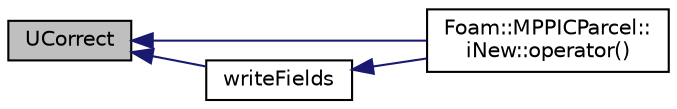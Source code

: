 digraph "UCorrect"
{
  bgcolor="transparent";
  edge [fontname="Helvetica",fontsize="10",labelfontname="Helvetica",labelfontsize="10"];
  node [fontname="Helvetica",fontsize="10",shape=record];
  rankdir="LR";
  Node1 [label="UCorrect",height=0.2,width=0.4,color="black", fillcolor="grey75", style="filled", fontcolor="black"];
  Node1 -> Node2 [dir="back",color="midnightblue",fontsize="10",style="solid",fontname="Helvetica"];
  Node2 [label="Foam::MPPICParcel::\liNew::operator()",height=0.2,width=0.4,color="black",URL="$a01098.html#a63725afabb64c16dce90dbfbe641e80c"];
  Node1 -> Node3 [dir="back",color="midnightblue",fontsize="10",style="solid",fontname="Helvetica"];
  Node3 [label="writeFields",height=0.2,width=0.4,color="black",URL="$a01574.html#a906eddb9c2a5710c531a5a57276cc18e",tooltip="Write. "];
  Node3 -> Node2 [dir="back",color="midnightblue",fontsize="10",style="solid",fontname="Helvetica"];
}
